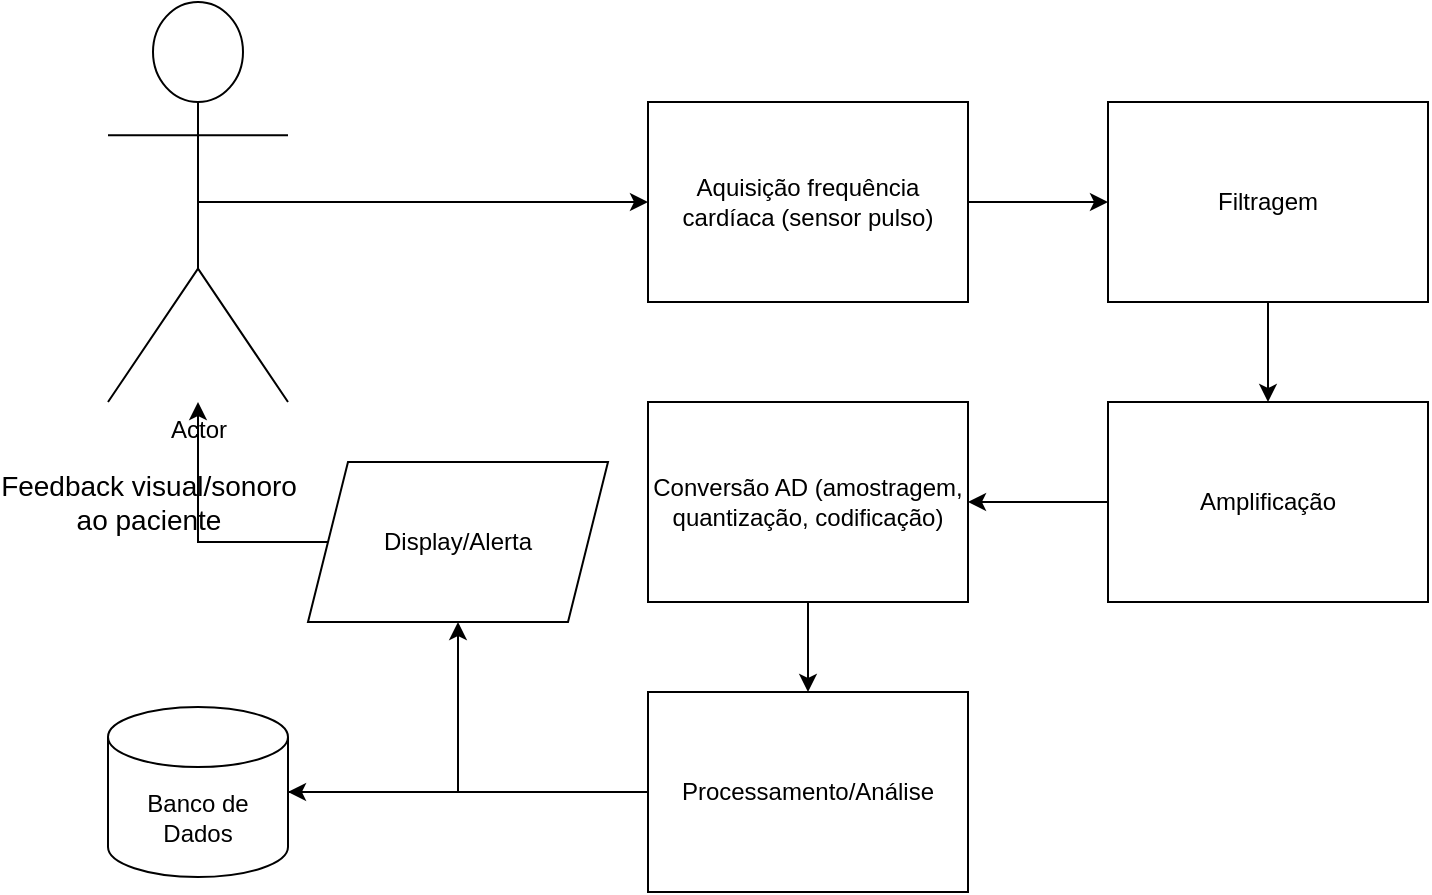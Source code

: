 <mxfile version="13.10.0" type="device"><diagram id="3D2ybLfJCCcOd125MkLd" name="Page-1"><mxGraphModel dx="976" dy="531" grid="1" gridSize="10" guides="1" tooltips="1" connect="1" arrows="1" fold="1" page="1" pageScale="1" pageWidth="827" pageHeight="1169" math="0" shadow="0"><root><mxCell id="0"/><mxCell id="1" parent="0"/><mxCell id="SbE2VglVBrZnEhopm_aJ-6" style="edgeStyle=orthogonalEdgeStyle;rounded=0;orthogonalLoop=1;jettySize=auto;html=1;entryX=0;entryY=0.5;entryDx=0;entryDy=0;exitX=0.5;exitY=0.5;exitDx=0;exitDy=0;exitPerimeter=0;" edge="1" parent="1" source="SbE2VglVBrZnEhopm_aJ-2" target="SbE2VglVBrZnEhopm_aJ-5"><mxGeometry relative="1" as="geometry"/></mxCell><mxCell id="SbE2VglVBrZnEhopm_aJ-2" value="Actor" style="shape=umlActor;verticalLabelPosition=bottom;verticalAlign=top;html=1;outlineConnect=0;" vertex="1" parent="1"><mxGeometry x="90" y="140" width="90" height="200" as="geometry"/></mxCell><mxCell id="SbE2VglVBrZnEhopm_aJ-11" style="edgeStyle=orthogonalEdgeStyle;rounded=0;orthogonalLoop=1;jettySize=auto;html=1;exitX=1;exitY=0.5;exitDx=0;exitDy=0;entryX=0;entryY=0.5;entryDx=0;entryDy=0;" edge="1" parent="1" source="SbE2VglVBrZnEhopm_aJ-5" target="SbE2VglVBrZnEhopm_aJ-9"><mxGeometry relative="1" as="geometry"/></mxCell><mxCell id="SbE2VglVBrZnEhopm_aJ-5" value="Aquisição frequência cardíaca (sensor pulso)" style="rounded=0;whiteSpace=wrap;html=1;" vertex="1" parent="1"><mxGeometry x="360" y="190" width="160" height="100" as="geometry"/></mxCell><mxCell id="SbE2VglVBrZnEhopm_aJ-13" style="edgeStyle=orthogonalEdgeStyle;rounded=0;orthogonalLoop=1;jettySize=auto;html=1;exitX=0.5;exitY=1;exitDx=0;exitDy=0;" edge="1" parent="1" source="SbE2VglVBrZnEhopm_aJ-9" target="SbE2VglVBrZnEhopm_aJ-12"><mxGeometry relative="1" as="geometry"/></mxCell><mxCell id="SbE2VglVBrZnEhopm_aJ-9" value="Filtragem" style="whiteSpace=wrap;html=1;" vertex="1" parent="1"><mxGeometry x="590" y="190" width="160" height="100" as="geometry"/></mxCell><mxCell id="SbE2VglVBrZnEhopm_aJ-15" style="edgeStyle=orthogonalEdgeStyle;rounded=0;orthogonalLoop=1;jettySize=auto;html=1;exitX=0;exitY=0.5;exitDx=0;exitDy=0;entryX=1;entryY=0.5;entryDx=0;entryDy=0;" edge="1" parent="1" source="SbE2VglVBrZnEhopm_aJ-12" target="SbE2VglVBrZnEhopm_aJ-14"><mxGeometry relative="1" as="geometry"/></mxCell><mxCell id="SbE2VglVBrZnEhopm_aJ-12" value="Amplificação" style="whiteSpace=wrap;html=1;" vertex="1" parent="1"><mxGeometry x="590" y="340" width="160" height="100" as="geometry"/></mxCell><mxCell id="SbE2VglVBrZnEhopm_aJ-17" style="edgeStyle=orthogonalEdgeStyle;rounded=0;orthogonalLoop=1;jettySize=auto;html=1;exitX=0.5;exitY=1;exitDx=0;exitDy=0;entryX=0.5;entryY=0;entryDx=0;entryDy=0;" edge="1" parent="1" source="SbE2VglVBrZnEhopm_aJ-14" target="SbE2VglVBrZnEhopm_aJ-16"><mxGeometry relative="1" as="geometry"/></mxCell><mxCell id="SbE2VglVBrZnEhopm_aJ-14" value="Conversão AD (amostragem, quantização, codificação)" style="whiteSpace=wrap;html=1;" vertex="1" parent="1"><mxGeometry x="360" y="340" width="160" height="100" as="geometry"/></mxCell><mxCell id="SbE2VglVBrZnEhopm_aJ-19" style="edgeStyle=orthogonalEdgeStyle;rounded=0;orthogonalLoop=1;jettySize=auto;html=1;exitX=0;exitY=0.5;exitDx=0;exitDy=0;entryX=1;entryY=0.5;entryDx=0;entryDy=0;entryPerimeter=0;" edge="1" parent="1" source="SbE2VglVBrZnEhopm_aJ-16" target="SbE2VglVBrZnEhopm_aJ-18"><mxGeometry relative="1" as="geometry"/></mxCell><mxCell id="SbE2VglVBrZnEhopm_aJ-16" value="Processamento/Análise" style="whiteSpace=wrap;html=1;" vertex="1" parent="1"><mxGeometry x="360" y="485" width="160" height="100" as="geometry"/></mxCell><mxCell id="SbE2VglVBrZnEhopm_aJ-26" style="edgeStyle=orthogonalEdgeStyle;rounded=0;orthogonalLoop=1;jettySize=auto;html=1;entryX=0.5;entryY=1;entryDx=0;entryDy=0;" edge="1" parent="1" source="SbE2VglVBrZnEhopm_aJ-18" target="SbE2VglVBrZnEhopm_aJ-21"><mxGeometry relative="1" as="geometry"/></mxCell><mxCell id="SbE2VglVBrZnEhopm_aJ-18" value="Banco de Dados" style="shape=cylinder3;whiteSpace=wrap;html=1;boundedLbl=1;backgroundOutline=1;size=15;" vertex="1" parent="1"><mxGeometry x="90" y="492.5" width="90" height="85" as="geometry"/></mxCell><mxCell id="SbE2VglVBrZnEhopm_aJ-27" style="edgeStyle=orthogonalEdgeStyle;rounded=0;orthogonalLoop=1;jettySize=auto;html=1;" edge="1" parent="1" source="SbE2VglVBrZnEhopm_aJ-21" target="SbE2VglVBrZnEhopm_aJ-2"><mxGeometry relative="1" as="geometry"/></mxCell><mxCell id="SbE2VglVBrZnEhopm_aJ-28" value="&lt;font style=&quot;font-size: 14px&quot;&gt;Feedback visual/sonoro &lt;br&gt;ao paciente&lt;/font&gt;" style="edgeLabel;html=1;align=center;verticalAlign=middle;resizable=0;points=[];labelBackgroundColor=none;" vertex="1" connectable="0" parent="SbE2VglVBrZnEhopm_aJ-27"><mxGeometry x="0.23" y="2" relative="1" as="geometry"><mxPoint x="-23" y="-2" as="offset"/></mxGeometry></mxCell><mxCell id="SbE2VglVBrZnEhopm_aJ-21" value="Display/Alerta" style="shape=parallelogram;perimeter=parallelogramPerimeter;whiteSpace=wrap;html=1;fixedSize=1;" vertex="1" parent="1"><mxGeometry x="190" y="370" width="150" height="80" as="geometry"/></mxCell></root></mxGraphModel></diagram></mxfile>